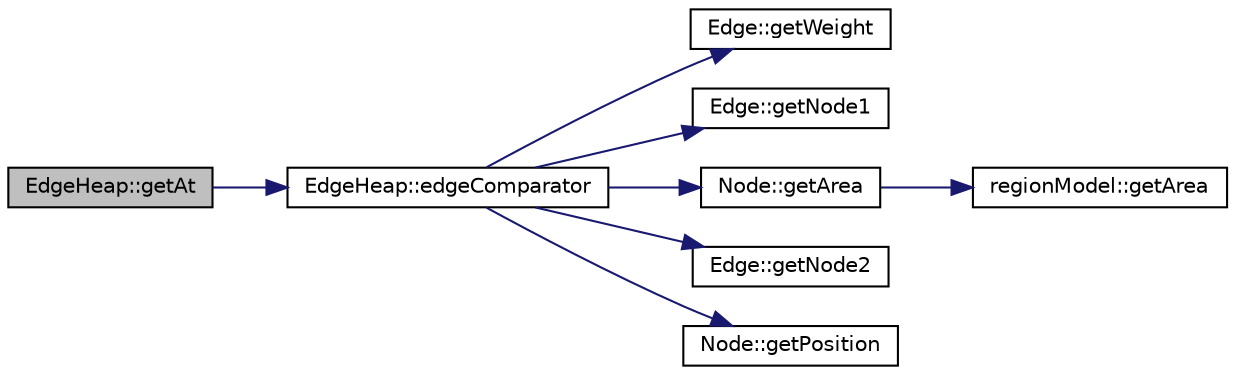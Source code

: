 digraph "EdgeHeap::getAt"
{
  edge [fontname="Helvetica",fontsize="10",labelfontname="Helvetica",labelfontsize="10"];
  node [fontname="Helvetica",fontsize="10",shape=record];
  rankdir="LR";
  Node1 [label="EdgeHeap::getAt",height=0.2,width=0.4,color="black", fillcolor="grey75", style="filled", fontcolor="black"];
  Node1 -> Node2 [color="midnightblue",fontsize="10",style="solid",fontname="Helvetica"];
  Node2 [label="EdgeHeap::edgeComparator",height=0.2,width=0.4,color="black", fillcolor="white", style="filled",URL="$class_edge_heap.html#add248e35c4c2443246ff6c7cd654ae9f"];
  Node2 -> Node3 [color="midnightblue",fontsize="10",style="solid",fontname="Helvetica"];
  Node3 [label="Edge::getWeight",height=0.2,width=0.4,color="black", fillcolor="white", style="filled",URL="$class_edge.html#a3a776c1ccafacdbdb10fdedd9cb329af"];
  Node2 -> Node4 [color="midnightblue",fontsize="10",style="solid",fontname="Helvetica"];
  Node4 [label="Edge::getNode1",height=0.2,width=0.4,color="black", fillcolor="white", style="filled",URL="$class_edge.html#aaaa9cb49c141b310873cd75fd493e22d"];
  Node2 -> Node5 [color="midnightblue",fontsize="10",style="solid",fontname="Helvetica"];
  Node5 [label="Node::getArea",height=0.2,width=0.4,color="black", fillcolor="white", style="filled",URL="$class_node.html#a13467fc326459c1d607547b3e9470710"];
  Node5 -> Node6 [color="midnightblue",fontsize="10",style="solid",fontname="Helvetica"];
  Node6 [label="regionModel::getArea",height=0.2,width=0.4,color="black", fillcolor="white", style="filled",URL="$classregion_model.html#a56b1a22f355e85211760055c7559cd1e"];
  Node2 -> Node7 [color="midnightblue",fontsize="10",style="solid",fontname="Helvetica"];
  Node7 [label="Edge::getNode2",height=0.2,width=0.4,color="black", fillcolor="white", style="filled",URL="$class_edge.html#a50017668f77ed019a5caceafbb1eb16f"];
  Node2 -> Node8 [color="midnightblue",fontsize="10",style="solid",fontname="Helvetica"];
  Node8 [label="Node::getPosition",height=0.2,width=0.4,color="black", fillcolor="white", style="filled",URL="$class_node.html#aa3512938403662345b64049920d1cdaf"];
}
